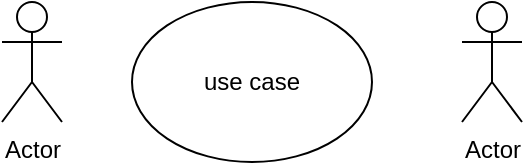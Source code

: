 <mxfile version="13.9.9" type="device"><diagram id="JRbCzA42V9F5q8PcbPLs" name="Page-1"><mxGraphModel dx="852" dy="494" grid="1" gridSize="10" guides="1" tooltips="1" connect="1" arrows="1" fold="1" page="1" pageScale="1" pageWidth="850" pageHeight="1100" math="0" shadow="0"><root><mxCell id="0"/><mxCell id="1" parent="0"/><mxCell id="VFXTBtdYA38cDSufT6hJ-1" value="Actor" style="shape=umlActor;verticalLabelPosition=bottom;verticalAlign=top;html=1;outlineConnect=0;" vertex="1" parent="1"><mxGeometry x="240" y="70" width="30" height="60" as="geometry"/></mxCell><mxCell id="VFXTBtdYA38cDSufT6hJ-2" value="Actor" style="shape=umlActor;verticalLabelPosition=bottom;verticalAlign=top;html=1;outlineConnect=0;" vertex="1" parent="1"><mxGeometry x="470" y="70" width="30" height="60" as="geometry"/></mxCell><mxCell id="VFXTBtdYA38cDSufT6hJ-3" value="use case" style="ellipse;whiteSpace=wrap;html=1;" vertex="1" parent="1"><mxGeometry x="305" y="70" width="120" height="80" as="geometry"/></mxCell></root></mxGraphModel></diagram></mxfile>